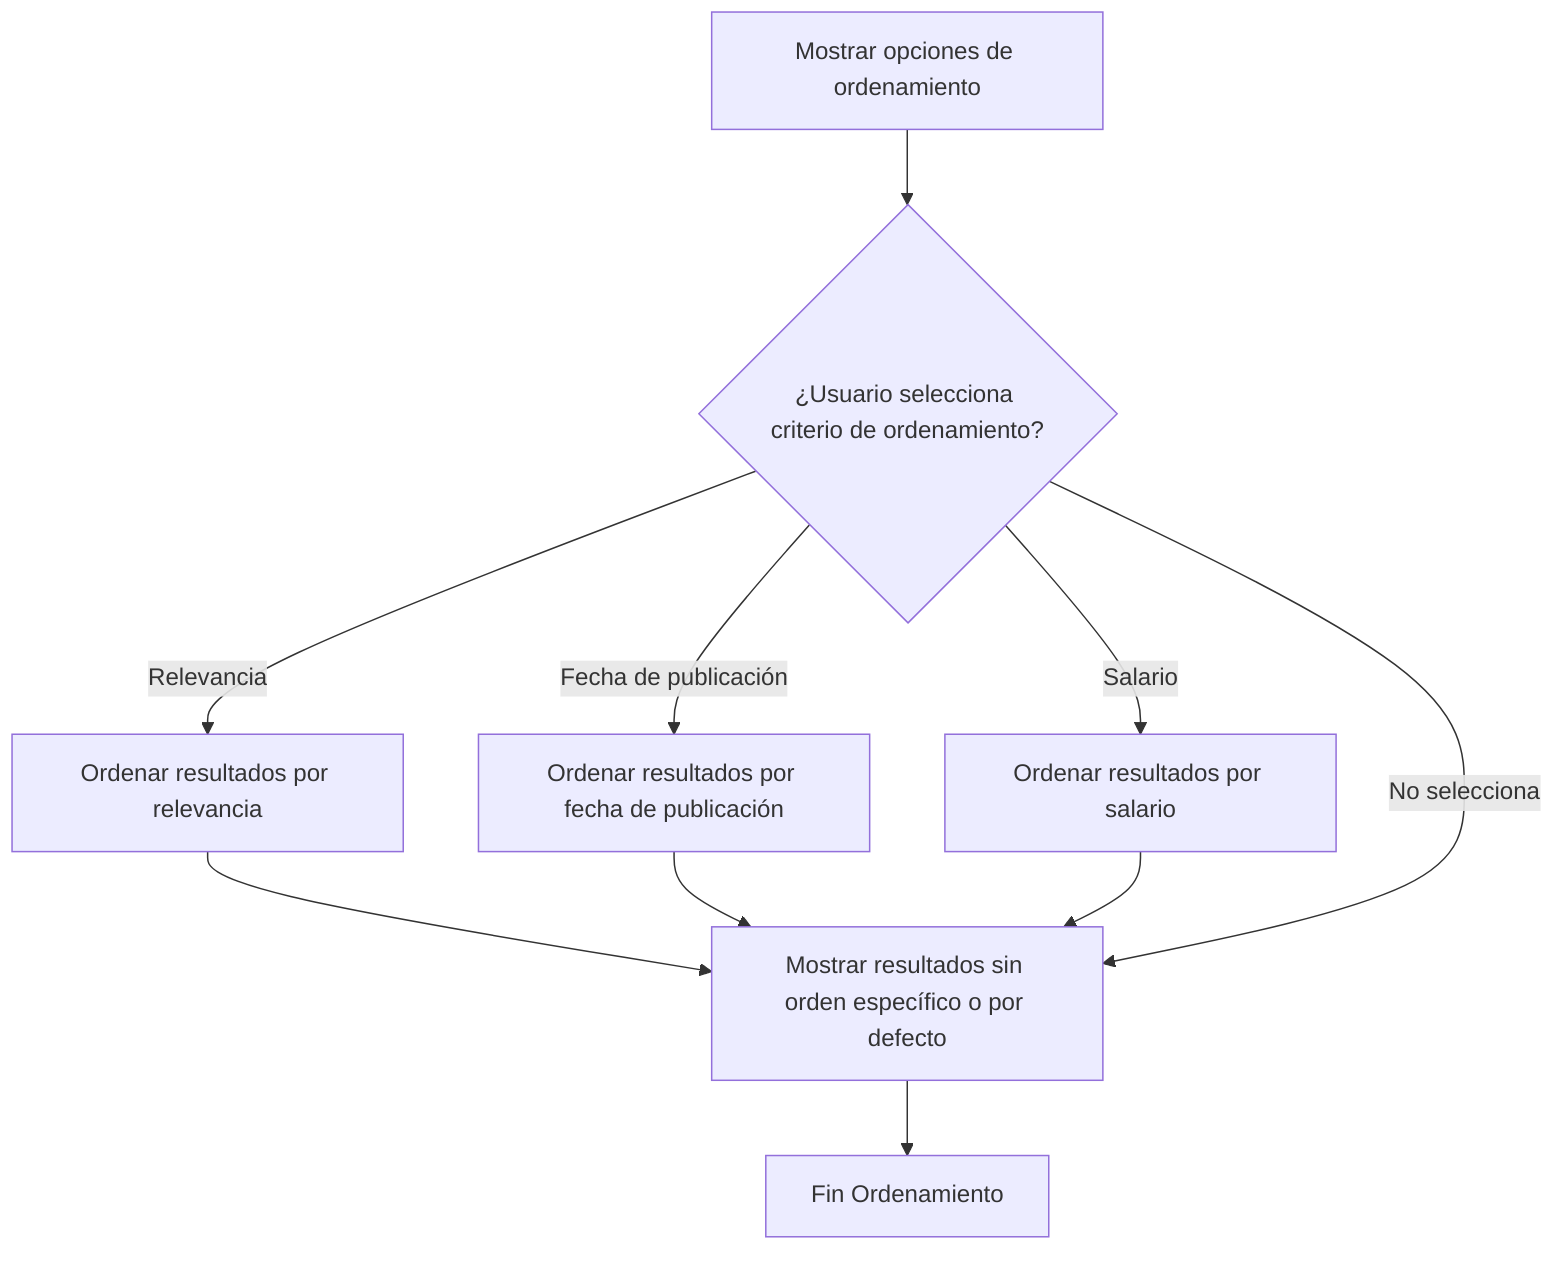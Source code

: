graph TD
    A[Mostrar opciones de ordenamiento] --> B{¿Usuario selecciona criterio de ordenamiento?};
    B -- Relevancia --> C[Ordenar resultados por relevancia];
    B -- Fecha de publicación --> D[Ordenar resultados por fecha de publicación];
    B -- Salario --> E[Ordenar resultados por salario];
    C --> F[Mostrar resultados ordenados I.3.3];
    D --> F;
    E --> F;
    B -- No selecciona --> F[Mostrar resultados sin orden específico o por defecto];
    F --> G[Fin Ordenamiento];